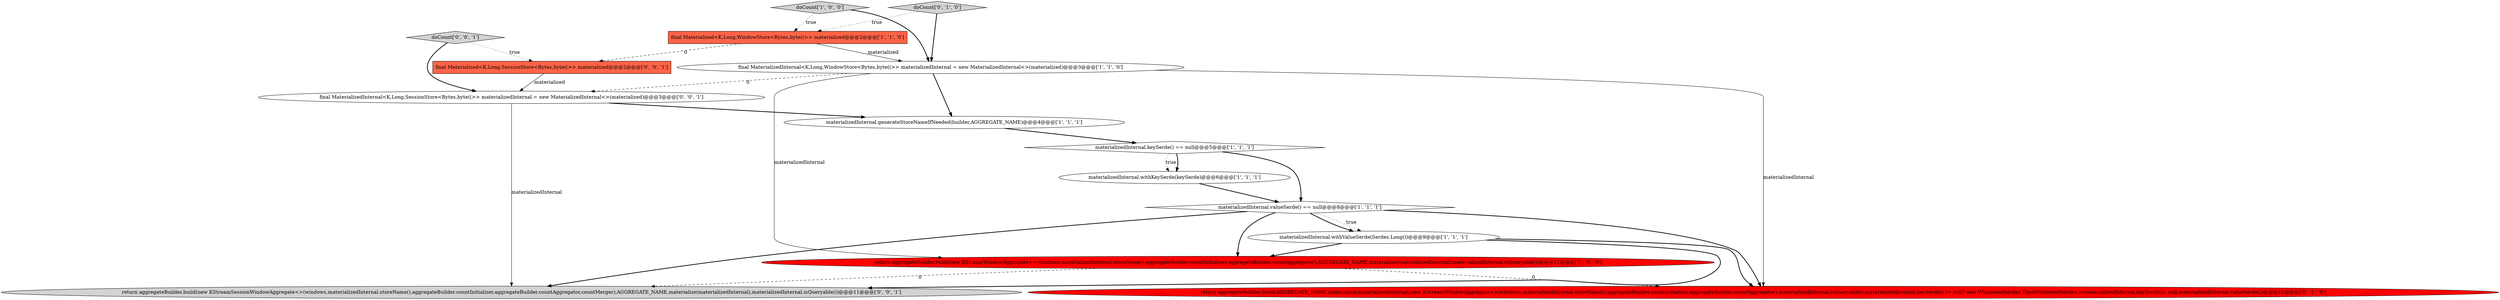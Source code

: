 digraph {
12 [style = filled, label = "final MaterializedInternal<K,Long,SessionStore<Bytes,byte((>> materializedInternal = new MaterializedInternal<>(materialized)@@@3@@@['0', '0', '1']", fillcolor = white, shape = ellipse image = "AAA0AAABBB3BBB"];
4 [style = filled, label = "final MaterializedInternal<K,Long,WindowStore<Bytes,byte((>> materializedInternal = new MaterializedInternal<>(materialized)@@@3@@@['1', '1', '0']", fillcolor = white, shape = ellipse image = "AAA0AAABBB1BBB"];
5 [style = filled, label = "materializedInternal.generateStoreNameIfNeeded(builder,AGGREGATE_NAME)@@@4@@@['1', '1', '1']", fillcolor = white, shape = ellipse image = "AAA0AAABBB1BBB"];
7 [style = filled, label = "materializedInternal.keySerde() == null@@@5@@@['1', '1', '1']", fillcolor = white, shape = diamond image = "AAA0AAABBB1BBB"];
11 [style = filled, label = "doCount['0', '0', '1']", fillcolor = lightgray, shape = diamond image = "AAA0AAABBB3BBB"];
1 [style = filled, label = "doCount['1', '0', '0']", fillcolor = lightgray, shape = diamond image = "AAA0AAABBB1BBB"];
9 [style = filled, label = "doCount['0', '1', '0']", fillcolor = lightgray, shape = diamond image = "AAA0AAABBB2BBB"];
13 [style = filled, label = "final Materialized<K,Long,SessionStore<Bytes,byte((>> materialized@@@2@@@['0', '0', '1']", fillcolor = tomato, shape = box image = "AAA0AAABBB3BBB"];
6 [style = filled, label = "materializedInternal.withValueSerde(Serdes.Long())@@@9@@@['1', '1', '1']", fillcolor = white, shape = ellipse image = "AAA0AAABBB1BBB"];
8 [style = filled, label = "materializedInternal.valueSerde() == null@@@8@@@['1', '1', '1']", fillcolor = white, shape = diamond image = "AAA0AAABBB1BBB"];
14 [style = filled, label = "return aggregateBuilder.build(new KStreamSessionWindowAggregate<>(windows,materializedInternal.storeName(),aggregateBuilder.countInitializer,aggregateBuilder.countAggregator,countMerger),AGGREGATE_NAME,materialize(materializedInternal),materializedInternal.isQueryable())@@@11@@@['0', '0', '1']", fillcolor = lightgray, shape = ellipse image = "AAA0AAABBB3BBB"];
3 [style = filled, label = "return aggregateBuilder.build(new KStreamWindowAggregate<>(windows,materializedInternal.storeName(),aggregateBuilder.countInitializer,aggregateBuilder.countAggregator),AGGREGATE_NAME,materialize(materializedInternal),materializedInternal.isQueryable())@@@11@@@['1', '0', '0']", fillcolor = red, shape = ellipse image = "AAA1AAABBB1BBB"];
2 [style = filled, label = "final Materialized<K,Long,WindowStore<Bytes,byte((>> materialized@@@2@@@['1', '1', '0']", fillcolor = tomato, shape = box image = "AAA0AAABBB1BBB"];
10 [style = filled, label = "return aggregateBuilder.build(AGGREGATE_NAME,materialize(materializedInternal),new KStreamWindowAggregate<>(windows,materializedInternal.storeName(),aggregateBuilder.countInitializer,aggregateBuilder.countAggregator),materializedInternal.isQueryable(),materializedInternal.keySerde() != null? new WindowedSerdes.TimeWindowedSerde<>(materializedInternal.keySerde()): null,materializedInternal.valueSerde())@@@11@@@['0', '1', '0']", fillcolor = red, shape = ellipse image = "AAA1AAABBB2BBB"];
0 [style = filled, label = "materializedInternal.withKeySerde(keySerde)@@@6@@@['1', '1', '1']", fillcolor = white, shape = ellipse image = "AAA0AAABBB1BBB"];
6->3 [style = bold, label=""];
8->10 [style = bold, label=""];
1->4 [style = bold, label=""];
4->3 [style = solid, label="materializedInternal"];
12->5 [style = bold, label=""];
2->4 [style = solid, label="materialized"];
9->4 [style = bold, label=""];
8->3 [style = bold, label=""];
8->14 [style = bold, label=""];
7->0 [style = bold, label=""];
8->6 [style = bold, label=""];
11->12 [style = bold, label=""];
11->13 [style = dotted, label="true"];
7->0 [style = dotted, label="true"];
7->8 [style = bold, label=""];
4->12 [style = dashed, label="0"];
6->14 [style = bold, label=""];
8->6 [style = dotted, label="true"];
2->13 [style = dashed, label="0"];
9->2 [style = dotted, label="true"];
6->10 [style = bold, label=""];
0->8 [style = bold, label=""];
4->10 [style = solid, label="materializedInternal"];
5->7 [style = bold, label=""];
3->10 [style = dashed, label="0"];
3->14 [style = dashed, label="0"];
13->12 [style = solid, label="materialized"];
1->2 [style = dotted, label="true"];
4->5 [style = bold, label=""];
12->14 [style = solid, label="materializedInternal"];
}
